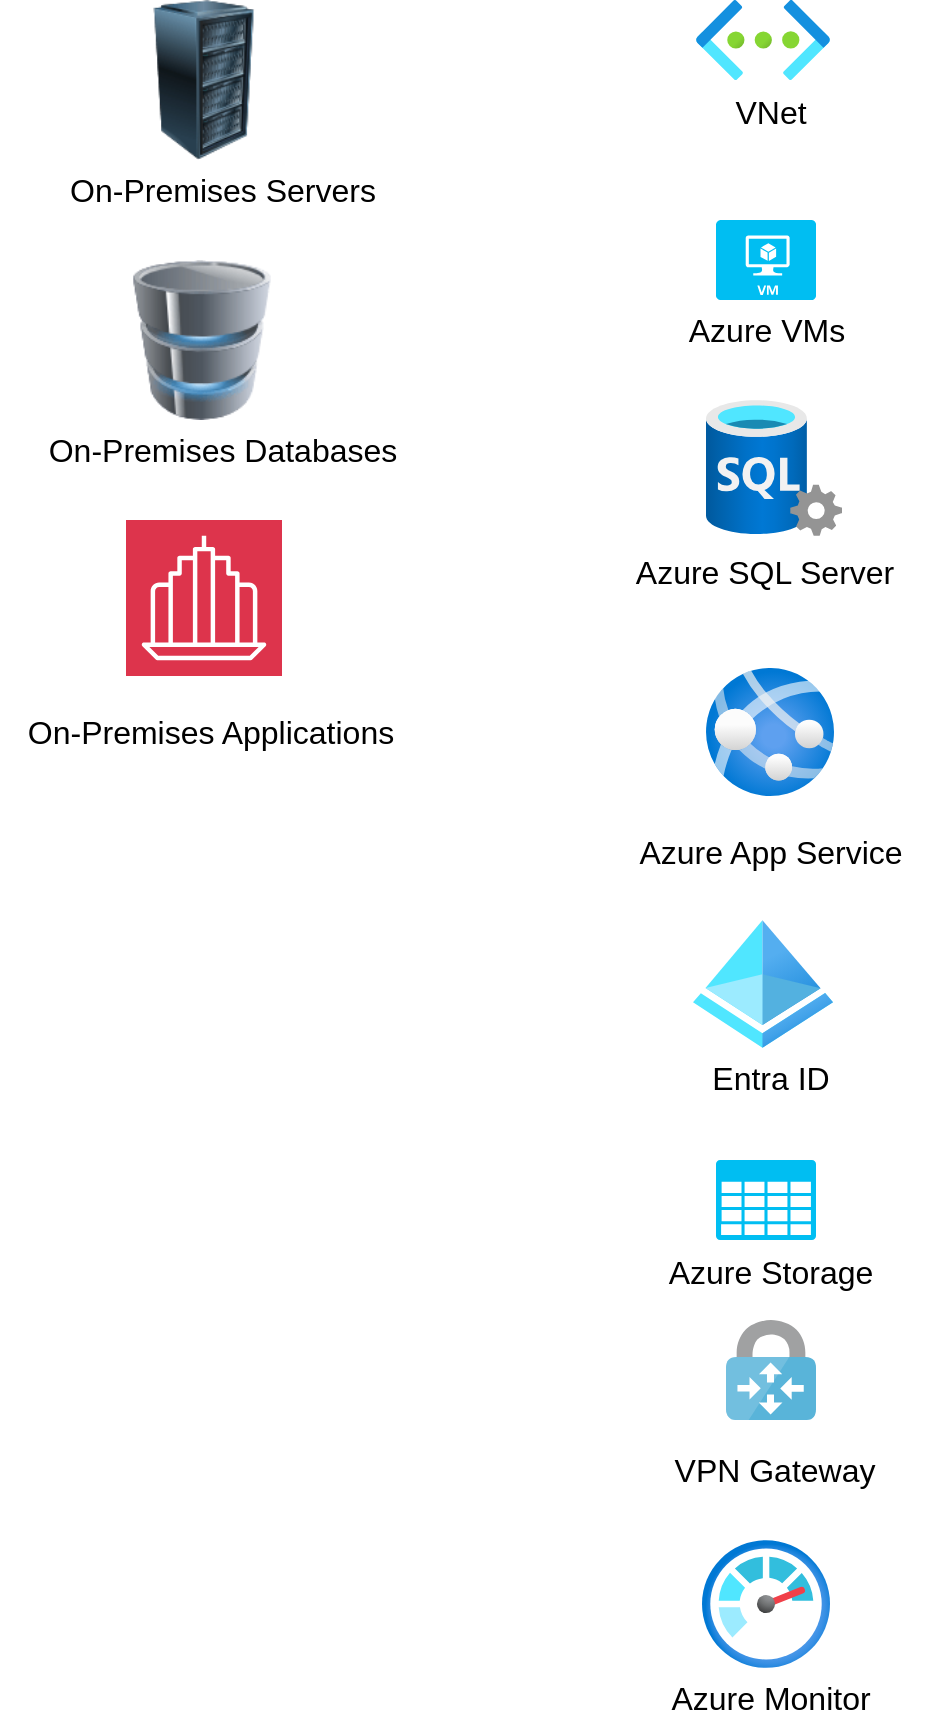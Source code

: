<mxfile version="24.7.5">
  <diagram name="Page-1" id="aEss4BuFsChod2kKsBpk">
    <mxGraphModel dx="2759" dy="1040" grid="1" gridSize="10" guides="1" tooltips="1" connect="1" arrows="1" fold="1" page="1" pageScale="1" pageWidth="850" pageHeight="1100" math="0" shadow="0">
      <root>
        <mxCell id="0" />
        <mxCell id="1" parent="0" />
        <mxCell id="Fvr1m3rNVJXl_hL_6mhK-1" value="" style="image;html=1;image=img/lib/clip_art/computers/Server_Rack_128x128.png" vertex="1" parent="1">
          <mxGeometry x="41" y="50" width="80" height="80" as="geometry" />
        </mxCell>
        <mxCell id="Fvr1m3rNVJXl_hL_6mhK-2" value="" style="image;html=1;image=img/lib/clip_art/computers/Database_128x128.png" vertex="1" parent="1">
          <mxGeometry x="40" y="180" width="80" height="80" as="geometry" />
        </mxCell>
        <mxCell id="Fvr1m3rNVJXl_hL_6mhK-3" value="" style="sketch=0;points=[[0,0,0],[0.25,0,0],[0.5,0,0],[0.75,0,0],[1,0,0],[0,1,0],[0.25,1,0],[0.5,1,0],[0.75,1,0],[1,1,0],[0,0.25,0],[0,0.5,0],[0,0.75,0],[1,0.25,0],[1,0.5,0],[1,0.75,0]];outlineConnect=0;fontColor=#232F3E;fillColor=#DD344C;strokeColor=#ffffff;dashed=0;verticalLabelPosition=bottom;verticalAlign=top;align=center;html=1;fontSize=12;fontStyle=0;aspect=fixed;shape=mxgraph.aws4.resourceIcon;resIcon=mxgraph.aws4.business_application;" vertex="1" parent="1">
          <mxGeometry x="42" y="310" width="78" height="78" as="geometry" />
        </mxCell>
        <mxCell id="Fvr1m3rNVJXl_hL_6mhK-5" value="On-Premises Databases" style="text;html=1;align=center;verticalAlign=middle;resizable=0;points=[];autosize=1;strokeColor=none;fillColor=none;fontSize=16;" vertex="1" parent="1">
          <mxGeometry x="-10" y="260" width="200" height="30" as="geometry" />
        </mxCell>
        <mxCell id="Fvr1m3rNVJXl_hL_6mhK-6" value="On-Premises Servers" style="text;html=1;align=center;verticalAlign=middle;resizable=0;points=[];autosize=1;strokeColor=none;fillColor=none;fontSize=16;" vertex="1" parent="1">
          <mxGeometry y="130" width="180" height="30" as="geometry" />
        </mxCell>
        <mxCell id="Fvr1m3rNVJXl_hL_6mhK-7" value="On-Premises Applications" style="text;html=1;align=center;verticalAlign=middle;resizable=0;points=[];autosize=1;strokeColor=none;fillColor=none;fontSize=16;" vertex="1" parent="1">
          <mxGeometry x="-21" y="401" width="210" height="30" as="geometry" />
        </mxCell>
        <mxCell id="Fvr1m3rNVJXl_hL_6mhK-8" value="" style="image;aspect=fixed;html=1;points=[];align=center;fontSize=12;image=img/lib/azure2/networking/Virtual_Networks.svg;" vertex="1" parent="1">
          <mxGeometry x="327" y="50" width="67" height="40" as="geometry" />
        </mxCell>
        <mxCell id="Fvr1m3rNVJXl_hL_6mhK-9" value="" style="verticalLabelPosition=bottom;html=1;verticalAlign=top;align=center;strokeColor=none;fillColor=#00BEF2;shape=mxgraph.azure.virtual_machine;" vertex="1" parent="1">
          <mxGeometry x="337" y="160" width="50" height="40" as="geometry" />
        </mxCell>
        <mxCell id="Fvr1m3rNVJXl_hL_6mhK-13" value="" style="image;aspect=fixed;html=1;points=[];align=center;fontSize=12;image=img/lib/azure2/identity/Azure_Active_Directory.svg;" vertex="1" parent="1">
          <mxGeometry x="325.5" y="510" width="70" height="64" as="geometry" />
        </mxCell>
        <mxCell id="Fvr1m3rNVJXl_hL_6mhK-14" value="" style="verticalLabelPosition=bottom;html=1;verticalAlign=top;align=center;strokeColor=none;fillColor=#00BEF2;shape=mxgraph.azure.storage;pointerEvents=1;" vertex="1" parent="1">
          <mxGeometry x="337" y="630" width="50" height="40" as="geometry" />
        </mxCell>
        <mxCell id="Fvr1m3rNVJXl_hL_6mhK-15" value="" style="image;sketch=0;aspect=fixed;html=1;points=[];align=center;fontSize=12;image=img/lib/mscae/VPN_Gateway.svg;" vertex="1" parent="1">
          <mxGeometry x="342" y="710" width="45" height="50" as="geometry" />
        </mxCell>
        <mxCell id="Fvr1m3rNVJXl_hL_6mhK-16" value="" style="image;aspect=fixed;html=1;points=[];align=center;fontSize=12;image=img/lib/azure2/management_governance/Monitor.svg;" vertex="1" parent="1">
          <mxGeometry x="330" y="820" width="64" height="64" as="geometry" />
        </mxCell>
        <mxCell id="Fvr1m3rNVJXl_hL_6mhK-17" value="" style="image;aspect=fixed;html=1;points=[];align=center;fontSize=12;image=img/lib/azure2/databases/SQL_Server.svg;" vertex="1" parent="1">
          <mxGeometry x="332" y="250" width="68" height="68" as="geometry" />
        </mxCell>
        <mxCell id="Fvr1m3rNVJXl_hL_6mhK-19" value="VNet" style="text;html=1;align=center;verticalAlign=middle;resizable=0;points=[];autosize=1;strokeColor=none;fillColor=none;fontSize=16;" vertex="1" parent="1">
          <mxGeometry x="334" y="91" width="60" height="30" as="geometry" />
        </mxCell>
        <mxCell id="Fvr1m3rNVJXl_hL_6mhK-20" value="Azure VMs" style="text;html=1;align=center;verticalAlign=middle;resizable=0;points=[];autosize=1;strokeColor=none;fillColor=none;fontSize=16;" vertex="1" parent="1">
          <mxGeometry x="312" y="200" width="100" height="30" as="geometry" />
        </mxCell>
        <mxCell id="Fvr1m3rNVJXl_hL_6mhK-23" value="Azure SQL Server" style="text;html=1;align=center;verticalAlign=middle;resizable=0;points=[];autosize=1;strokeColor=none;fillColor=none;fontSize=16;" vertex="1" parent="1">
          <mxGeometry x="285.5" y="321" width="150" height="30" as="geometry" />
        </mxCell>
        <mxCell id="Fvr1m3rNVJXl_hL_6mhK-24" value="Azure App Service" style="text;html=1;align=center;verticalAlign=middle;resizable=0;points=[];autosize=1;strokeColor=none;fillColor=none;fontSize=16;" vertex="1" parent="1">
          <mxGeometry x="284" y="461" width="160" height="30" as="geometry" />
        </mxCell>
        <mxCell id="Fvr1m3rNVJXl_hL_6mhK-25" value="" style="image;aspect=fixed;html=1;points=[];align=center;fontSize=12;image=img/lib/azure2/app_services/App_Services.svg;" vertex="1" parent="1">
          <mxGeometry x="332" y="384" width="64" height="64" as="geometry" />
        </mxCell>
        <mxCell id="Fvr1m3rNVJXl_hL_6mhK-26" value="Entra ID" style="text;html=1;align=center;verticalAlign=middle;resizable=0;points=[];autosize=1;strokeColor=none;fillColor=none;fontSize=16;" vertex="1" parent="1">
          <mxGeometry x="324" y="574" width="80" height="30" as="geometry" />
        </mxCell>
        <mxCell id="Fvr1m3rNVJXl_hL_6mhK-27" value="Azure Storage" style="text;html=1;align=center;verticalAlign=middle;resizable=0;points=[];autosize=1;strokeColor=none;fillColor=none;fontSize=16;" vertex="1" parent="1">
          <mxGeometry x="299" y="671" width="130" height="30" as="geometry" />
        </mxCell>
        <mxCell id="Fvr1m3rNVJXl_hL_6mhK-28" value="VPN Gateway" style="text;html=1;align=center;verticalAlign=middle;resizable=0;points=[];autosize=1;strokeColor=none;fillColor=none;fontSize=16;" vertex="1" parent="1">
          <mxGeometry x="306" y="770" width="120" height="30" as="geometry" />
        </mxCell>
        <mxCell id="Fvr1m3rNVJXl_hL_6mhK-29" value="Azure Monitor" style="text;html=1;align=center;verticalAlign=middle;resizable=0;points=[];autosize=1;strokeColor=none;fillColor=none;fontSize=16;" vertex="1" parent="1">
          <mxGeometry x="304" y="884" width="120" height="30" as="geometry" />
        </mxCell>
      </root>
    </mxGraphModel>
  </diagram>
</mxfile>
